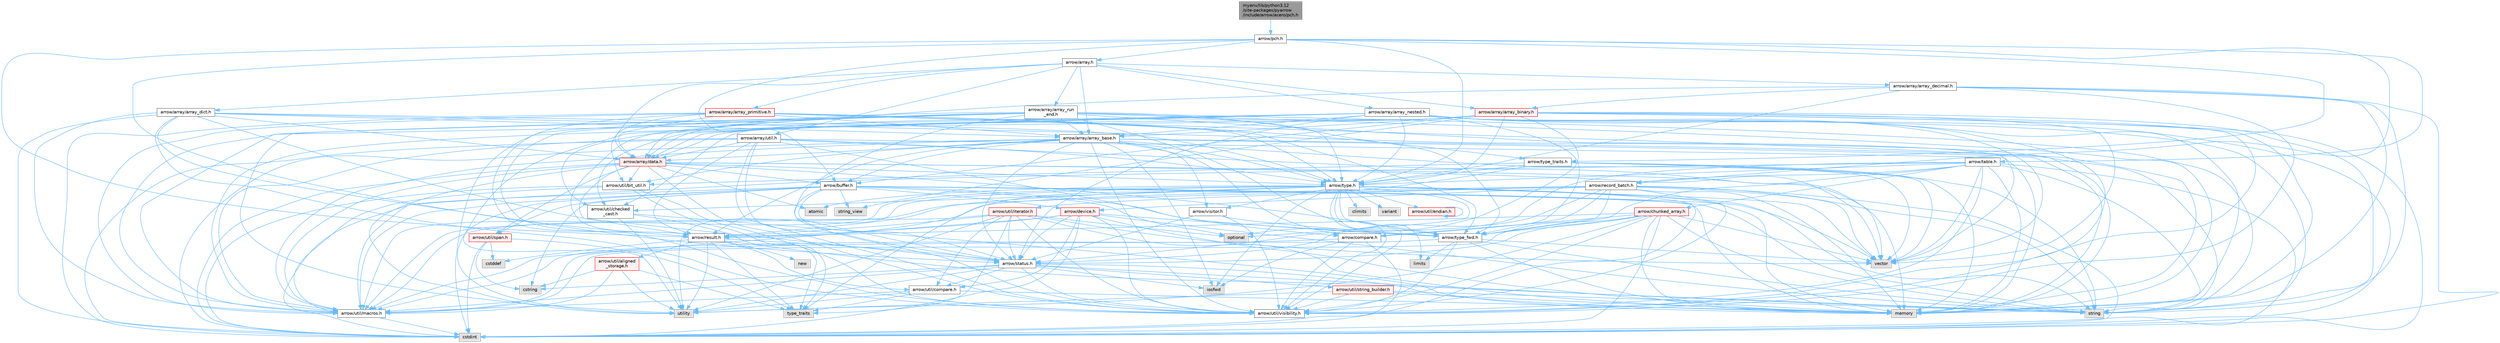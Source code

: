 digraph "myenv/lib/python3.12/site-packages/pyarrow/include/arrow/acero/pch.h"
{
 // LATEX_PDF_SIZE
  bgcolor="transparent";
  edge [fontname=Helvetica,fontsize=10,labelfontname=Helvetica,labelfontsize=10];
  node [fontname=Helvetica,fontsize=10,shape=box,height=0.2,width=0.4];
  Node1 [id="Node000001",label="myenv/lib/python3.12\l/site-packages/pyarrow\l/include/arrow/acero/pch.h",height=0.2,width=0.4,color="gray40", fillcolor="grey60", style="filled", fontcolor="black",tooltip=" "];
  Node1 -> Node2 [id="edge1_Node000001_Node000002",color="steelblue1",style="solid",tooltip=" "];
  Node2 [id="Node000002",label="arrow/pch.h",height=0.2,width=0.4,color="grey40", fillcolor="white", style="filled",URL="$include_2arrow_2pch_8h.html",tooltip=" "];
  Node2 -> Node3 [id="edge2_Node000002_Node000003",color="steelblue1",style="solid",tooltip=" "];
  Node3 [id="Node000003",label="arrow/array.h",height=0.2,width=0.4,color="grey40", fillcolor="white", style="filled",URL="$array_8h.html",tooltip=" "];
  Node3 -> Node4 [id="edge3_Node000003_Node000004",color="steelblue1",style="solid",tooltip=" "];
  Node4 [id="Node000004",label="arrow/array/array_base.h",height=0.2,width=0.4,color="grey40", fillcolor="white", style="filled",URL="$array__base_8h.html",tooltip=" "];
  Node4 -> Node5 [id="edge4_Node000004_Node000005",color="steelblue1",style="solid",tooltip=" "];
  Node5 [id="Node000005",label="cstdint",height=0.2,width=0.4,color="grey60", fillcolor="#E0E0E0", style="filled",tooltip=" "];
  Node4 -> Node6 [id="edge5_Node000004_Node000006",color="steelblue1",style="solid",tooltip=" "];
  Node6 [id="Node000006",label="iosfwd",height=0.2,width=0.4,color="grey60", fillcolor="#E0E0E0", style="filled",tooltip=" "];
  Node4 -> Node7 [id="edge6_Node000004_Node000007",color="steelblue1",style="solid",tooltip=" "];
  Node7 [id="Node000007",label="memory",height=0.2,width=0.4,color="grey60", fillcolor="#E0E0E0", style="filled",tooltip=" "];
  Node4 -> Node8 [id="edge7_Node000004_Node000008",color="steelblue1",style="solid",tooltip=" "];
  Node8 [id="Node000008",label="string",height=0.2,width=0.4,color="grey60", fillcolor="#E0E0E0", style="filled",tooltip=" "];
  Node4 -> Node9 [id="edge8_Node000004_Node000009",color="steelblue1",style="solid",tooltip=" "];
  Node9 [id="Node000009",label="vector",height=0.2,width=0.4,color="grey60", fillcolor="#E0E0E0", style="filled",tooltip=" "];
  Node4 -> Node10 [id="edge9_Node000004_Node000010",color="steelblue1",style="solid",tooltip=" "];
  Node10 [id="Node000010",label="arrow/array/data.h",height=0.2,width=0.4,color="red", fillcolor="#FFF0F0", style="filled",URL="$data_8h.html",tooltip=" "];
  Node10 -> Node11 [id="edge10_Node000010_Node000011",color="steelblue1",style="solid",tooltip=" "];
  Node11 [id="Node000011",label="atomic",height=0.2,width=0.4,color="grey60", fillcolor="#E0E0E0", style="filled",tooltip=" "];
  Node10 -> Node5 [id="edge11_Node000010_Node000005",color="steelblue1",style="solid",tooltip=" "];
  Node10 -> Node7 [id="edge12_Node000010_Node000007",color="steelblue1",style="solid",tooltip=" "];
  Node10 -> Node13 [id="edge13_Node000010_Node000013",color="steelblue1",style="solid",tooltip=" "];
  Node13 [id="Node000013",label="utility",height=0.2,width=0.4,color="grey60", fillcolor="#E0E0E0", style="filled",tooltip=" "];
  Node10 -> Node9 [id="edge14_Node000010_Node000009",color="steelblue1",style="solid",tooltip=" "];
  Node10 -> Node18 [id="edge15_Node000010_Node000018",color="steelblue1",style="solid",tooltip=" "];
  Node18 [id="Node000018",label="arrow/buffer.h",height=0.2,width=0.4,color="grey40", fillcolor="white", style="filled",URL="$buffer_8h.html",tooltip=" "];
  Node18 -> Node5 [id="edge16_Node000018_Node000005",color="steelblue1",style="solid",tooltip=" "];
  Node18 -> Node19 [id="edge17_Node000018_Node000019",color="steelblue1",style="solid",tooltip=" "];
  Node19 [id="Node000019",label="cstring",height=0.2,width=0.4,color="grey60", fillcolor="#E0E0E0", style="filled",tooltip=" "];
  Node18 -> Node7 [id="edge18_Node000018_Node000007",color="steelblue1",style="solid",tooltip=" "];
  Node18 -> Node15 [id="edge19_Node000018_Node000015",color="steelblue1",style="solid",tooltip=" "];
  Node15 [id="Node000015",label="optional",height=0.2,width=0.4,color="grey60", fillcolor="#E0E0E0", style="filled",tooltip=" "];
  Node18 -> Node8 [id="edge20_Node000018_Node000008",color="steelblue1",style="solid",tooltip=" "];
  Node18 -> Node20 [id="edge21_Node000018_Node000020",color="steelblue1",style="solid",tooltip=" "];
  Node20 [id="Node000020",label="string_view",height=0.2,width=0.4,color="grey60", fillcolor="#E0E0E0", style="filled",tooltip=" "];
  Node18 -> Node13 [id="edge22_Node000018_Node000013",color="steelblue1",style="solid",tooltip=" "];
  Node18 -> Node9 [id="edge23_Node000018_Node000009",color="steelblue1",style="solid",tooltip=" "];
  Node18 -> Node21 [id="edge24_Node000018_Node000021",color="steelblue1",style="solid",tooltip=" "];
  Node21 [id="Node000021",label="arrow/device.h",height=0.2,width=0.4,color="red", fillcolor="#FFF0F0", style="filled",URL="$device_8h.html",tooltip=" "];
  Node21 -> Node5 [id="edge25_Node000021_Node000005",color="steelblue1",style="solid",tooltip=" "];
  Node21 -> Node7 [id="edge26_Node000021_Node000007",color="steelblue1",style="solid",tooltip=" "];
  Node21 -> Node8 [id="edge27_Node000021_Node000008",color="steelblue1",style="solid",tooltip=" "];
  Node21 -> Node27 [id="edge28_Node000021_Node000027",color="steelblue1",style="solid",tooltip=" "];
  Node27 [id="Node000027",label="arrow/result.h",height=0.2,width=0.4,color="grey40", fillcolor="white", style="filled",URL="$result_8h.html",tooltip=" "];
  Node27 -> Node28 [id="edge29_Node000027_Node000028",color="steelblue1",style="solid",tooltip=" "];
  Node28 [id="Node000028",label="cstddef",height=0.2,width=0.4,color="grey60", fillcolor="#E0E0E0", style="filled",tooltip=" "];
  Node27 -> Node29 [id="edge30_Node000027_Node000029",color="steelblue1",style="solid",tooltip=" "];
  Node29 [id="Node000029",label="new",height=0.2,width=0.4,color="grey60", fillcolor="#E0E0E0", style="filled",tooltip=" "];
  Node27 -> Node8 [id="edge31_Node000027_Node000008",color="steelblue1",style="solid",tooltip=" "];
  Node27 -> Node30 [id="edge32_Node000027_Node000030",color="steelblue1",style="solid",tooltip=" "];
  Node30 [id="Node000030",label="type_traits",height=0.2,width=0.4,color="grey60", fillcolor="#E0E0E0", style="filled",tooltip=" "];
  Node27 -> Node13 [id="edge33_Node000027_Node000013",color="steelblue1",style="solid",tooltip=" "];
  Node27 -> Node31 [id="edge34_Node000027_Node000031",color="steelblue1",style="solid",tooltip=" "];
  Node31 [id="Node000031",label="arrow/status.h",height=0.2,width=0.4,color="grey40", fillcolor="white", style="filled",URL="$status_8h.html",tooltip=" "];
  Node31 -> Node19 [id="edge35_Node000031_Node000019",color="steelblue1",style="solid",tooltip=" "];
  Node31 -> Node6 [id="edge36_Node000031_Node000006",color="steelblue1",style="solid",tooltip=" "];
  Node31 -> Node7 [id="edge37_Node000031_Node000007",color="steelblue1",style="solid",tooltip=" "];
  Node31 -> Node8 [id="edge38_Node000031_Node000008",color="steelblue1",style="solid",tooltip=" "];
  Node31 -> Node13 [id="edge39_Node000031_Node000013",color="steelblue1",style="solid",tooltip=" "];
  Node31 -> Node32 [id="edge40_Node000031_Node000032",color="steelblue1",style="solid",tooltip=" "];
  Node32 [id="Node000032",label="arrow/util/compare.h",height=0.2,width=0.4,color="grey40", fillcolor="white", style="filled",URL="$util_2compare_8h.html",tooltip=" "];
  Node32 -> Node7 [id="edge41_Node000032_Node000007",color="steelblue1",style="solid",tooltip=" "];
  Node32 -> Node30 [id="edge42_Node000032_Node000030",color="steelblue1",style="solid",tooltip=" "];
  Node32 -> Node13 [id="edge43_Node000032_Node000013",color="steelblue1",style="solid",tooltip=" "];
  Node32 -> Node26 [id="edge44_Node000032_Node000026",color="steelblue1",style="solid",tooltip=" "];
  Node26 [id="Node000026",label="arrow/util/macros.h",height=0.2,width=0.4,color="grey40", fillcolor="white", style="filled",URL="$macros_8h.html",tooltip=" "];
  Node26 -> Node5 [id="edge45_Node000026_Node000005",color="steelblue1",style="solid",tooltip=" "];
  Node31 -> Node26 [id="edge46_Node000031_Node000026",color="steelblue1",style="solid",tooltip=" "];
  Node31 -> Node33 [id="edge47_Node000031_Node000033",color="steelblue1",style="solid",tooltip=" "];
  Node33 [id="Node000033",label="arrow/util/string_builder.h",height=0.2,width=0.4,color="red", fillcolor="#FFF0F0", style="filled",URL="$string__builder_8h.html",tooltip=" "];
  Node33 -> Node7 [id="edge48_Node000033_Node000007",color="steelblue1",style="solid",tooltip=" "];
  Node33 -> Node8 [id="edge49_Node000033_Node000008",color="steelblue1",style="solid",tooltip=" "];
  Node33 -> Node13 [id="edge50_Node000033_Node000013",color="steelblue1",style="solid",tooltip=" "];
  Node33 -> Node17 [id="edge51_Node000033_Node000017",color="steelblue1",style="solid",tooltip=" "];
  Node17 [id="Node000017",label="arrow/util/visibility.h",height=0.2,width=0.4,color="grey40", fillcolor="white", style="filled",URL="$include_2arrow_2util_2visibility_8h.html",tooltip=" "];
  Node31 -> Node17 [id="edge52_Node000031_Node000017",color="steelblue1",style="solid",tooltip=" "];
  Node27 -> Node35 [id="edge53_Node000027_Node000035",color="steelblue1",style="solid",tooltip=" "];
  Node35 [id="Node000035",label="arrow/util/aligned\l_storage.h",height=0.2,width=0.4,color="red", fillcolor="#FFF0F0", style="filled",URL="$aligned__storage_8h.html",tooltip=" "];
  Node35 -> Node19 [id="edge54_Node000035_Node000019",color="steelblue1",style="solid",tooltip=" "];
  Node35 -> Node30 [id="edge55_Node000035_Node000030",color="steelblue1",style="solid",tooltip=" "];
  Node35 -> Node13 [id="edge56_Node000035_Node000013",color="steelblue1",style="solid",tooltip=" "];
  Node35 -> Node26 [id="edge57_Node000035_Node000026",color="steelblue1",style="solid",tooltip=" "];
  Node27 -> Node32 [id="edge58_Node000027_Node000032",color="steelblue1",style="solid",tooltip=" "];
  Node21 -> Node31 [id="edge59_Node000021_Node000031",color="steelblue1",style="solid",tooltip=" "];
  Node21 -> Node24 [id="edge60_Node000021_Node000024",color="steelblue1",style="solid",tooltip=" "];
  Node24 [id="Node000024",label="arrow/type_fwd.h",height=0.2,width=0.4,color="grey40", fillcolor="white", style="filled",URL="$arrow_2type__fwd_8h.html",tooltip=" "];
  Node24 -> Node25 [id="edge61_Node000024_Node000025",color="steelblue1",style="solid",tooltip=" "];
  Node25 [id="Node000025",label="limits",height=0.2,width=0.4,color="grey60", fillcolor="#E0E0E0", style="filled",tooltip=" "];
  Node24 -> Node7 [id="edge62_Node000024_Node000007",color="steelblue1",style="solid",tooltip=" "];
  Node24 -> Node8 [id="edge63_Node000024_Node000008",color="steelblue1",style="solid",tooltip=" "];
  Node24 -> Node9 [id="edge64_Node000024_Node000009",color="steelblue1",style="solid",tooltip=" "];
  Node24 -> Node26 [id="edge65_Node000024_Node000026",color="steelblue1",style="solid",tooltip=" "];
  Node24 -> Node17 [id="edge66_Node000024_Node000017",color="steelblue1",style="solid",tooltip=" "];
  Node21 -> Node32 [id="edge67_Node000021_Node000032",color="steelblue1",style="solid",tooltip=" "];
  Node21 -> Node26 [id="edge68_Node000021_Node000026",color="steelblue1",style="solid",tooltip=" "];
  Node21 -> Node17 [id="edge69_Node000021_Node000017",color="steelblue1",style="solid",tooltip=" "];
  Node18 -> Node31 [id="edge70_Node000018_Node000031",color="steelblue1",style="solid",tooltip=" "];
  Node18 -> Node24 [id="edge71_Node000018_Node000024",color="steelblue1",style="solid",tooltip=" "];
  Node18 -> Node26 [id="edge72_Node000018_Node000026",color="steelblue1",style="solid",tooltip=" "];
  Node18 -> Node37 [id="edge73_Node000018_Node000037",color="steelblue1",style="solid",tooltip=" "];
  Node37 [id="Node000037",label="arrow/util/span.h",height=0.2,width=0.4,color="red", fillcolor="#FFF0F0", style="filled",URL="$span_8h.html",tooltip=" "];
  Node37 -> Node28 [id="edge74_Node000037_Node000028",color="steelblue1",style="solid",tooltip=" "];
  Node37 -> Node5 [id="edge75_Node000037_Node000005",color="steelblue1",style="solid",tooltip=" "];
  Node37 -> Node19 [id="edge76_Node000037_Node000019",color="steelblue1",style="solid",tooltip=" "];
  Node37 -> Node30 [id="edge77_Node000037_Node000030",color="steelblue1",style="solid",tooltip=" "];
  Node18 -> Node17 [id="edge78_Node000018_Node000017",color="steelblue1",style="solid",tooltip=" "];
  Node10 -> Node27 [id="edge79_Node000010_Node000027",color="steelblue1",style="solid",tooltip=" "];
  Node10 -> Node39 [id="edge80_Node000010_Node000039",color="steelblue1",style="solid",tooltip=" "];
  Node39 [id="Node000039",label="arrow/type.h",height=0.2,width=0.4,color="grey40", fillcolor="white", style="filled",URL="$type_8h.html",tooltip=" "];
  Node39 -> Node11 [id="edge81_Node000039_Node000011",color="steelblue1",style="solid",tooltip=" "];
  Node39 -> Node40 [id="edge82_Node000039_Node000040",color="steelblue1",style="solid",tooltip=" "];
  Node40 [id="Node000040",label="climits",height=0.2,width=0.4,color="grey60", fillcolor="#E0E0E0", style="filled",tooltip=" "];
  Node39 -> Node5 [id="edge83_Node000039_Node000005",color="steelblue1",style="solid",tooltip=" "];
  Node39 -> Node6 [id="edge84_Node000039_Node000006",color="steelblue1",style="solid",tooltip=" "];
  Node39 -> Node25 [id="edge85_Node000039_Node000025",color="steelblue1",style="solid",tooltip=" "];
  Node39 -> Node7 [id="edge86_Node000039_Node000007",color="steelblue1",style="solid",tooltip=" "];
  Node39 -> Node15 [id="edge87_Node000039_Node000015",color="steelblue1",style="solid",tooltip=" "];
  Node39 -> Node8 [id="edge88_Node000039_Node000008",color="steelblue1",style="solid",tooltip=" "];
  Node39 -> Node13 [id="edge89_Node000039_Node000013",color="steelblue1",style="solid",tooltip=" "];
  Node39 -> Node16 [id="edge90_Node000039_Node000016",color="steelblue1",style="solid",tooltip=" "];
  Node16 [id="Node000016",label="variant",height=0.2,width=0.4,color="grey60", fillcolor="#E0E0E0", style="filled",tooltip=" "];
  Node39 -> Node9 [id="edge91_Node000039_Node000009",color="steelblue1",style="solid",tooltip=" "];
  Node39 -> Node27 [id="edge92_Node000039_Node000027",color="steelblue1",style="solid",tooltip=" "];
  Node39 -> Node24 [id="edge93_Node000039_Node000024",color="steelblue1",style="solid",tooltip=" "];
  Node39 -> Node41 [id="edge94_Node000039_Node000041",color="steelblue1",style="solid",tooltip=" "];
  Node41 [id="Node000041",label="arrow/util/checked\l_cast.h",height=0.2,width=0.4,color="grey40", fillcolor="white", style="filled",URL="$checked__cast_8h.html",tooltip=" "];
  Node41 -> Node7 [id="edge95_Node000041_Node000007",color="steelblue1",style="solid",tooltip=" "];
  Node41 -> Node30 [id="edge96_Node000041_Node000030",color="steelblue1",style="solid",tooltip=" "];
  Node41 -> Node13 [id="edge97_Node000041_Node000013",color="steelblue1",style="solid",tooltip=" "];
  Node39 -> Node42 [id="edge98_Node000039_Node000042",color="steelblue1",style="solid",tooltip=" "];
  Node42 [id="Node000042",label="arrow/util/endian.h",height=0.2,width=0.4,color="red", fillcolor="#FFF0F0", style="filled",URL="$endian_8h.html",tooltip=" "];
  Node42 -> Node42 [id="edge99_Node000042_Node000042",color="steelblue1",style="solid",tooltip=" "];
  Node39 -> Node26 [id="edge100_Node000039_Node000026",color="steelblue1",style="solid",tooltip=" "];
  Node39 -> Node17 [id="edge101_Node000039_Node000017",color="steelblue1",style="solid",tooltip=" "];
  Node39 -> Node47 [id="edge102_Node000039_Node000047",color="steelblue1",style="solid",tooltip=" "];
  Node47 [id="Node000047",label="arrow/visitor.h",height=0.2,width=0.4,color="grey40", fillcolor="white", style="filled",URL="$visitor_8h.html",tooltip=" "];
  Node47 -> Node31 [id="edge103_Node000047_Node000031",color="steelblue1",style="solid",tooltip=" "];
  Node47 -> Node24 [id="edge104_Node000047_Node000024",color="steelblue1",style="solid",tooltip=" "];
  Node47 -> Node17 [id="edge105_Node000047_Node000017",color="steelblue1",style="solid",tooltip=" "];
  Node10 -> Node24 [id="edge106_Node000010_Node000024",color="steelblue1",style="solid",tooltip=" "];
  Node10 -> Node48 [id="edge107_Node000010_Node000048",color="steelblue1",style="solid",tooltip=" "];
  Node48 [id="Node000048",label="arrow/util/bit_util.h",height=0.2,width=0.4,color="grey40", fillcolor="white", style="filled",URL="$bit__util_8h.html",tooltip=" "];
  Node48 -> Node5 [id="edge108_Node000048_Node000005",color="steelblue1",style="solid",tooltip=" "];
  Node48 -> Node30 [id="edge109_Node000048_Node000030",color="steelblue1",style="solid",tooltip=" "];
  Node48 -> Node26 [id="edge110_Node000048_Node000026",color="steelblue1",style="solid",tooltip=" "];
  Node48 -> Node17 [id="edge111_Node000048_Node000017",color="steelblue1",style="solid",tooltip=" "];
  Node10 -> Node26 [id="edge112_Node000010_Node000026",color="steelblue1",style="solid",tooltip=" "];
  Node10 -> Node37 [id="edge113_Node000010_Node000037",color="steelblue1",style="solid",tooltip=" "];
  Node10 -> Node17 [id="edge114_Node000010_Node000017",color="steelblue1",style="solid",tooltip=" "];
  Node4 -> Node18 [id="edge115_Node000004_Node000018",color="steelblue1",style="solid",tooltip=" "];
  Node4 -> Node49 [id="edge116_Node000004_Node000049",color="steelblue1",style="solid",tooltip=" "];
  Node49 [id="Node000049",label="arrow/compare.h",height=0.2,width=0.4,color="grey40", fillcolor="white", style="filled",URL="$compare_8h.html",tooltip=" "];
  Node49 -> Node5 [id="edge117_Node000049_Node000005",color="steelblue1",style="solid",tooltip=" "];
  Node49 -> Node6 [id="edge118_Node000049_Node000006",color="steelblue1",style="solid",tooltip=" "];
  Node49 -> Node26 [id="edge119_Node000049_Node000026",color="steelblue1",style="solid",tooltip=" "];
  Node49 -> Node17 [id="edge120_Node000049_Node000017",color="steelblue1",style="solid",tooltip=" "];
  Node4 -> Node27 [id="edge121_Node000004_Node000027",color="steelblue1",style="solid",tooltip=" "];
  Node4 -> Node31 [id="edge122_Node000004_Node000031",color="steelblue1",style="solid",tooltip=" "];
  Node4 -> Node39 [id="edge123_Node000004_Node000039",color="steelblue1",style="solid",tooltip=" "];
  Node4 -> Node48 [id="edge124_Node000004_Node000048",color="steelblue1",style="solid",tooltip=" "];
  Node4 -> Node26 [id="edge125_Node000004_Node000026",color="steelblue1",style="solid",tooltip=" "];
  Node4 -> Node17 [id="edge126_Node000004_Node000017",color="steelblue1",style="solid",tooltip=" "];
  Node4 -> Node47 [id="edge127_Node000004_Node000047",color="steelblue1",style="solid",tooltip=" "];
  Node3 -> Node50 [id="edge128_Node000003_Node000050",color="steelblue1",style="solid",tooltip=" "];
  Node50 [id="Node000050",label="arrow/array/array_binary.h",height=0.2,width=0.4,color="red", fillcolor="#FFF0F0", style="filled",URL="$array__binary_8h.html",tooltip=" "];
  Node50 -> Node5 [id="edge129_Node000050_Node000005",color="steelblue1",style="solid",tooltip=" "];
  Node50 -> Node7 [id="edge130_Node000050_Node000007",color="steelblue1",style="solid",tooltip=" "];
  Node50 -> Node15 [id="edge131_Node000050_Node000015",color="steelblue1",style="solid",tooltip=" "];
  Node50 -> Node8 [id="edge132_Node000050_Node000008",color="steelblue1",style="solid",tooltip=" "];
  Node50 -> Node20 [id="edge133_Node000050_Node000020",color="steelblue1",style="solid",tooltip=" "];
  Node50 -> Node9 [id="edge134_Node000050_Node000009",color="steelblue1",style="solid",tooltip=" "];
  Node50 -> Node4 [id="edge135_Node000050_Node000004",color="steelblue1",style="solid",tooltip=" "];
  Node50 -> Node10 [id="edge136_Node000050_Node000010",color="steelblue1",style="solid",tooltip=" "];
  Node50 -> Node18 [id="edge137_Node000050_Node000018",color="steelblue1",style="solid",tooltip=" "];
  Node50 -> Node39 [id="edge138_Node000050_Node000039",color="steelblue1",style="solid",tooltip=" "];
  Node50 -> Node41 [id="edge139_Node000050_Node000041",color="steelblue1",style="solid",tooltip=" "];
  Node50 -> Node26 [id="edge140_Node000050_Node000026",color="steelblue1",style="solid",tooltip=" "];
  Node50 -> Node17 [id="edge141_Node000050_Node000017",color="steelblue1",style="solid",tooltip=" "];
  Node3 -> Node57 [id="edge142_Node000003_Node000057",color="steelblue1",style="solid",tooltip=" "];
  Node57 [id="Node000057",label="arrow/array/array_decimal.h",height=0.2,width=0.4,color="grey40", fillcolor="white", style="filled",URL="$array__decimal_8h.html",tooltip=" "];
  Node57 -> Node5 [id="edge143_Node000057_Node000005",color="steelblue1",style="solid",tooltip=" "];
  Node57 -> Node7 [id="edge144_Node000057_Node000007",color="steelblue1",style="solid",tooltip=" "];
  Node57 -> Node8 [id="edge145_Node000057_Node000008",color="steelblue1",style="solid",tooltip=" "];
  Node57 -> Node50 [id="edge146_Node000057_Node000050",color="steelblue1",style="solid",tooltip=" "];
  Node57 -> Node10 [id="edge147_Node000057_Node000010",color="steelblue1",style="solid",tooltip=" "];
  Node57 -> Node39 [id="edge148_Node000057_Node000039",color="steelblue1",style="solid",tooltip=" "];
  Node57 -> Node17 [id="edge149_Node000057_Node000017",color="steelblue1",style="solid",tooltip=" "];
  Node3 -> Node58 [id="edge150_Node000003_Node000058",color="steelblue1",style="solid",tooltip=" "];
  Node58 [id="Node000058",label="arrow/array/array_dict.h",height=0.2,width=0.4,color="grey40", fillcolor="white", style="filled",URL="$array__dict_8h.html",tooltip=" "];
  Node58 -> Node5 [id="edge151_Node000058_Node000005",color="steelblue1",style="solid",tooltip=" "];
  Node58 -> Node7 [id="edge152_Node000058_Node000007",color="steelblue1",style="solid",tooltip=" "];
  Node58 -> Node4 [id="edge153_Node000058_Node000004",color="steelblue1",style="solid",tooltip=" "];
  Node58 -> Node10 [id="edge154_Node000058_Node000010",color="steelblue1",style="solid",tooltip=" "];
  Node58 -> Node27 [id="edge155_Node000058_Node000027",color="steelblue1",style="solid",tooltip=" "];
  Node58 -> Node31 [id="edge156_Node000058_Node000031",color="steelblue1",style="solid",tooltip=" "];
  Node58 -> Node39 [id="edge157_Node000058_Node000039",color="steelblue1",style="solid",tooltip=" "];
  Node58 -> Node26 [id="edge158_Node000058_Node000026",color="steelblue1",style="solid",tooltip=" "];
  Node58 -> Node17 [id="edge159_Node000058_Node000017",color="steelblue1",style="solid",tooltip=" "];
  Node3 -> Node59 [id="edge160_Node000003_Node000059",color="steelblue1",style="solid",tooltip=" "];
  Node59 [id="Node000059",label="arrow/array/array_nested.h",height=0.2,width=0.4,color="grey40", fillcolor="white", style="filled",URL="$array__nested_8h.html",tooltip=" "];
  Node59 -> Node5 [id="edge161_Node000059_Node000005",color="steelblue1",style="solid",tooltip=" "];
  Node59 -> Node7 [id="edge162_Node000059_Node000007",color="steelblue1",style="solid",tooltip=" "];
  Node59 -> Node8 [id="edge163_Node000059_Node000008",color="steelblue1",style="solid",tooltip=" "];
  Node59 -> Node13 [id="edge164_Node000059_Node000013",color="steelblue1",style="solid",tooltip=" "];
  Node59 -> Node9 [id="edge165_Node000059_Node000009",color="steelblue1",style="solid",tooltip=" "];
  Node59 -> Node4 [id="edge166_Node000059_Node000004",color="steelblue1",style="solid",tooltip=" "];
  Node59 -> Node10 [id="edge167_Node000059_Node000010",color="steelblue1",style="solid",tooltip=" "];
  Node59 -> Node27 [id="edge168_Node000059_Node000027",color="steelblue1",style="solid",tooltip=" "];
  Node59 -> Node31 [id="edge169_Node000059_Node000031",color="steelblue1",style="solid",tooltip=" "];
  Node59 -> Node39 [id="edge170_Node000059_Node000039",color="steelblue1",style="solid",tooltip=" "];
  Node59 -> Node24 [id="edge171_Node000059_Node000024",color="steelblue1",style="solid",tooltip=" "];
  Node59 -> Node41 [id="edge172_Node000059_Node000041",color="steelblue1",style="solid",tooltip=" "];
  Node59 -> Node26 [id="edge173_Node000059_Node000026",color="steelblue1",style="solid",tooltip=" "];
  Node59 -> Node17 [id="edge174_Node000059_Node000017",color="steelblue1",style="solid",tooltip=" "];
  Node3 -> Node60 [id="edge175_Node000003_Node000060",color="steelblue1",style="solid",tooltip=" "];
  Node60 [id="Node000060",label="arrow/array/array_primitive.h",height=0.2,width=0.4,color="red", fillcolor="#FFF0F0", style="filled",URL="$array__primitive_8h.html",tooltip=" "];
  Node60 -> Node5 [id="edge176_Node000060_Node000005",color="steelblue1",style="solid",tooltip=" "];
  Node60 -> Node7 [id="edge177_Node000060_Node000007",color="steelblue1",style="solid",tooltip=" "];
  Node60 -> Node4 [id="edge178_Node000060_Node000004",color="steelblue1",style="solid",tooltip=" "];
  Node60 -> Node10 [id="edge179_Node000060_Node000010",color="steelblue1",style="solid",tooltip=" "];
  Node60 -> Node39 [id="edge180_Node000060_Node000039",color="steelblue1",style="solid",tooltip=" "];
  Node60 -> Node24 [id="edge181_Node000060_Node000024",color="steelblue1",style="solid",tooltip=" "];
  Node60 -> Node56 [id="edge182_Node000060_Node000056",color="steelblue1",style="solid",tooltip=" "];
  Node56 [id="Node000056",label="arrow/type_traits.h",height=0.2,width=0.4,color="grey40", fillcolor="white", style="filled",URL="$include_2arrow_2type__traits_8h.html",tooltip=" "];
  Node56 -> Node7 [id="edge183_Node000056_Node000007",color="steelblue1",style="solid",tooltip=" "];
  Node56 -> Node8 [id="edge184_Node000056_Node000008",color="steelblue1",style="solid",tooltip=" "];
  Node56 -> Node30 [id="edge185_Node000056_Node000030",color="steelblue1",style="solid",tooltip=" "];
  Node56 -> Node9 [id="edge186_Node000056_Node000009",color="steelblue1",style="solid",tooltip=" "];
  Node56 -> Node39 [id="edge187_Node000056_Node000039",color="steelblue1",style="solid",tooltip=" "];
  Node56 -> Node48 [id="edge188_Node000056_Node000048",color="steelblue1",style="solid",tooltip=" "];
  Node60 -> Node48 [id="edge189_Node000060_Node000048",color="steelblue1",style="solid",tooltip=" "];
  Node60 -> Node26 [id="edge190_Node000060_Node000026",color="steelblue1",style="solid",tooltip=" "];
  Node60 -> Node17 [id="edge191_Node000060_Node000017",color="steelblue1",style="solid",tooltip=" "];
  Node3 -> Node61 [id="edge192_Node000003_Node000061",color="steelblue1",style="solid",tooltip=" "];
  Node61 [id="Node000061",label="arrow/array/array_run\l_end.h",height=0.2,width=0.4,color="grey40", fillcolor="white", style="filled",URL="$array__run__end_8h.html",tooltip=" "];
  Node61 -> Node5 [id="edge193_Node000061_Node000005",color="steelblue1",style="solid",tooltip=" "];
  Node61 -> Node7 [id="edge194_Node000061_Node000007",color="steelblue1",style="solid",tooltip=" "];
  Node61 -> Node8 [id="edge195_Node000061_Node000008",color="steelblue1",style="solid",tooltip=" "];
  Node61 -> Node13 [id="edge196_Node000061_Node000013",color="steelblue1",style="solid",tooltip=" "];
  Node61 -> Node9 [id="edge197_Node000061_Node000009",color="steelblue1",style="solid",tooltip=" "];
  Node61 -> Node4 [id="edge198_Node000061_Node000004",color="steelblue1",style="solid",tooltip=" "];
  Node61 -> Node10 [id="edge199_Node000061_Node000010",color="steelblue1",style="solid",tooltip=" "];
  Node61 -> Node27 [id="edge200_Node000061_Node000027",color="steelblue1",style="solid",tooltip=" "];
  Node61 -> Node31 [id="edge201_Node000061_Node000031",color="steelblue1",style="solid",tooltip=" "];
  Node61 -> Node39 [id="edge202_Node000061_Node000039",color="steelblue1",style="solid",tooltip=" "];
  Node61 -> Node24 [id="edge203_Node000061_Node000024",color="steelblue1",style="solid",tooltip=" "];
  Node61 -> Node41 [id="edge204_Node000061_Node000041",color="steelblue1",style="solid",tooltip=" "];
  Node61 -> Node26 [id="edge205_Node000061_Node000026",color="steelblue1",style="solid",tooltip=" "];
  Node61 -> Node17 [id="edge206_Node000061_Node000017",color="steelblue1",style="solid",tooltip=" "];
  Node3 -> Node10 [id="edge207_Node000003_Node000010",color="steelblue1",style="solid",tooltip=" "];
  Node3 -> Node62 [id="edge208_Node000003_Node000062",color="steelblue1",style="solid",tooltip=" "];
  Node62 [id="Node000062",label="arrow/array/util.h",height=0.2,width=0.4,color="grey40", fillcolor="white", style="filled",URL="$array_2util_8h.html",tooltip=" "];
  Node62 -> Node5 [id="edge209_Node000062_Node000005",color="steelblue1",style="solid",tooltip=" "];
  Node62 -> Node7 [id="edge210_Node000062_Node000007",color="steelblue1",style="solid",tooltip=" "];
  Node62 -> Node9 [id="edge211_Node000062_Node000009",color="steelblue1",style="solid",tooltip=" "];
  Node62 -> Node10 [id="edge212_Node000062_Node000010",color="steelblue1",style="solid",tooltip=" "];
  Node62 -> Node49 [id="edge213_Node000062_Node000049",color="steelblue1",style="solid",tooltip=" "];
  Node62 -> Node27 [id="edge214_Node000062_Node000027",color="steelblue1",style="solid",tooltip=" "];
  Node62 -> Node31 [id="edge215_Node000062_Node000031",color="steelblue1",style="solid",tooltip=" "];
  Node62 -> Node39 [id="edge216_Node000062_Node000039",color="steelblue1",style="solid",tooltip=" "];
  Node62 -> Node26 [id="edge217_Node000062_Node000026",color="steelblue1",style="solid",tooltip=" "];
  Node62 -> Node17 [id="edge218_Node000062_Node000017",color="steelblue1",style="solid",tooltip=" "];
  Node2 -> Node18 [id="edge219_Node000002_Node000018",color="steelblue1",style="solid",tooltip=" "];
  Node2 -> Node63 [id="edge220_Node000002_Node000063",color="steelblue1",style="solid",tooltip=" "];
  Node63 [id="Node000063",label="arrow/record_batch.h",height=0.2,width=0.4,color="grey40", fillcolor="white", style="filled",URL="$record__batch_8h.html",tooltip=" "];
  Node63 -> Node5 [id="edge221_Node000063_Node000005",color="steelblue1",style="solid",tooltip=" "];
  Node63 -> Node7 [id="edge222_Node000063_Node000007",color="steelblue1",style="solid",tooltip=" "];
  Node63 -> Node8 [id="edge223_Node000063_Node000008",color="steelblue1",style="solid",tooltip=" "];
  Node63 -> Node9 [id="edge224_Node000063_Node000009",color="steelblue1",style="solid",tooltip=" "];
  Node63 -> Node49 [id="edge225_Node000063_Node000049",color="steelblue1",style="solid",tooltip=" "];
  Node63 -> Node21 [id="edge226_Node000063_Node000021",color="steelblue1",style="solid",tooltip=" "];
  Node63 -> Node27 [id="edge227_Node000063_Node000027",color="steelblue1",style="solid",tooltip=" "];
  Node63 -> Node31 [id="edge228_Node000063_Node000031",color="steelblue1",style="solid",tooltip=" "];
  Node63 -> Node24 [id="edge229_Node000063_Node000024",color="steelblue1",style="solid",tooltip=" "];
  Node63 -> Node64 [id="edge230_Node000063_Node000064",color="steelblue1",style="solid",tooltip=" "];
  Node64 [id="Node000064",label="arrow/util/iterator.h",height=0.2,width=0.4,color="red", fillcolor="#FFF0F0", style="filled",URL="$iterator_8h.html",tooltip=" "];
  Node64 -> Node7 [id="edge231_Node000064_Node000007",color="steelblue1",style="solid",tooltip=" "];
  Node64 -> Node15 [id="edge232_Node000064_Node000015",color="steelblue1",style="solid",tooltip=" "];
  Node64 -> Node30 [id="edge233_Node000064_Node000030",color="steelblue1",style="solid",tooltip=" "];
  Node64 -> Node13 [id="edge234_Node000064_Node000013",color="steelblue1",style="solid",tooltip=" "];
  Node64 -> Node9 [id="edge235_Node000064_Node000009",color="steelblue1",style="solid",tooltip=" "];
  Node64 -> Node27 [id="edge236_Node000064_Node000027",color="steelblue1",style="solid",tooltip=" "];
  Node64 -> Node31 [id="edge237_Node000064_Node000031",color="steelblue1",style="solid",tooltip=" "];
  Node64 -> Node32 [id="edge238_Node000064_Node000032",color="steelblue1",style="solid",tooltip=" "];
  Node64 -> Node26 [id="edge239_Node000064_Node000026",color="steelblue1",style="solid",tooltip=" "];
  Node64 -> Node17 [id="edge240_Node000064_Node000017",color="steelblue1",style="solid",tooltip=" "];
  Node63 -> Node26 [id="edge241_Node000063_Node000026",color="steelblue1",style="solid",tooltip=" "];
  Node63 -> Node17 [id="edge242_Node000063_Node000017",color="steelblue1",style="solid",tooltip=" "];
  Node2 -> Node27 [id="edge243_Node000002_Node000027",color="steelblue1",style="solid",tooltip=" "];
  Node2 -> Node31 [id="edge244_Node000002_Node000031",color="steelblue1",style="solid",tooltip=" "];
  Node2 -> Node67 [id="edge245_Node000002_Node000067",color="steelblue1",style="solid",tooltip=" "];
  Node67 [id="Node000067",label="arrow/table.h",height=0.2,width=0.4,color="grey40", fillcolor="white", style="filled",URL="$table_8h.html",tooltip=" "];
  Node67 -> Node5 [id="edge246_Node000067_Node000005",color="steelblue1",style="solid",tooltip=" "];
  Node67 -> Node7 [id="edge247_Node000067_Node000007",color="steelblue1",style="solid",tooltip=" "];
  Node67 -> Node8 [id="edge248_Node000067_Node000008",color="steelblue1",style="solid",tooltip=" "];
  Node67 -> Node9 [id="edge249_Node000067_Node000009",color="steelblue1",style="solid",tooltip=" "];
  Node67 -> Node52 [id="edge250_Node000067_Node000052",color="steelblue1",style="solid",tooltip=" "];
  Node52 [id="Node000052",label="arrow/chunked_array.h",height=0.2,width=0.4,color="red", fillcolor="#FFF0F0", style="filled",URL="$chunked__array_8h.html",tooltip=" "];
  Node52 -> Node5 [id="edge251_Node000052_Node000005",color="steelblue1",style="solid",tooltip=" "];
  Node52 -> Node7 [id="edge252_Node000052_Node000007",color="steelblue1",style="solid",tooltip=" "];
  Node52 -> Node8 [id="edge253_Node000052_Node000008",color="steelblue1",style="solid",tooltip=" "];
  Node52 -> Node13 [id="edge254_Node000052_Node000013",color="steelblue1",style="solid",tooltip=" "];
  Node52 -> Node9 [id="edge255_Node000052_Node000009",color="steelblue1",style="solid",tooltip=" "];
  Node52 -> Node49 [id="edge256_Node000052_Node000049",color="steelblue1",style="solid",tooltip=" "];
  Node52 -> Node27 [id="edge257_Node000052_Node000027",color="steelblue1",style="solid",tooltip=" "];
  Node52 -> Node31 [id="edge258_Node000052_Node000031",color="steelblue1",style="solid",tooltip=" "];
  Node52 -> Node24 [id="edge259_Node000052_Node000024",color="steelblue1",style="solid",tooltip=" "];
  Node52 -> Node26 [id="edge260_Node000052_Node000026",color="steelblue1",style="solid",tooltip=" "];
  Node52 -> Node17 [id="edge261_Node000052_Node000017",color="steelblue1",style="solid",tooltip=" "];
  Node67 -> Node63 [id="edge262_Node000067_Node000063",color="steelblue1",style="solid",tooltip=" "];
  Node67 -> Node31 [id="edge263_Node000067_Node000031",color="steelblue1",style="solid",tooltip=" "];
  Node67 -> Node39 [id="edge264_Node000067_Node000039",color="steelblue1",style="solid",tooltip=" "];
  Node67 -> Node24 [id="edge265_Node000067_Node000024",color="steelblue1",style="solid",tooltip=" "];
  Node67 -> Node26 [id="edge266_Node000067_Node000026",color="steelblue1",style="solid",tooltip=" "];
  Node67 -> Node17 [id="edge267_Node000067_Node000017",color="steelblue1",style="solid",tooltip=" "];
  Node2 -> Node39 [id="edge268_Node000002_Node000039",color="steelblue1",style="solid",tooltip=" "];
  Node2 -> Node56 [id="edge269_Node000002_Node000056",color="steelblue1",style="solid",tooltip=" "];
}
